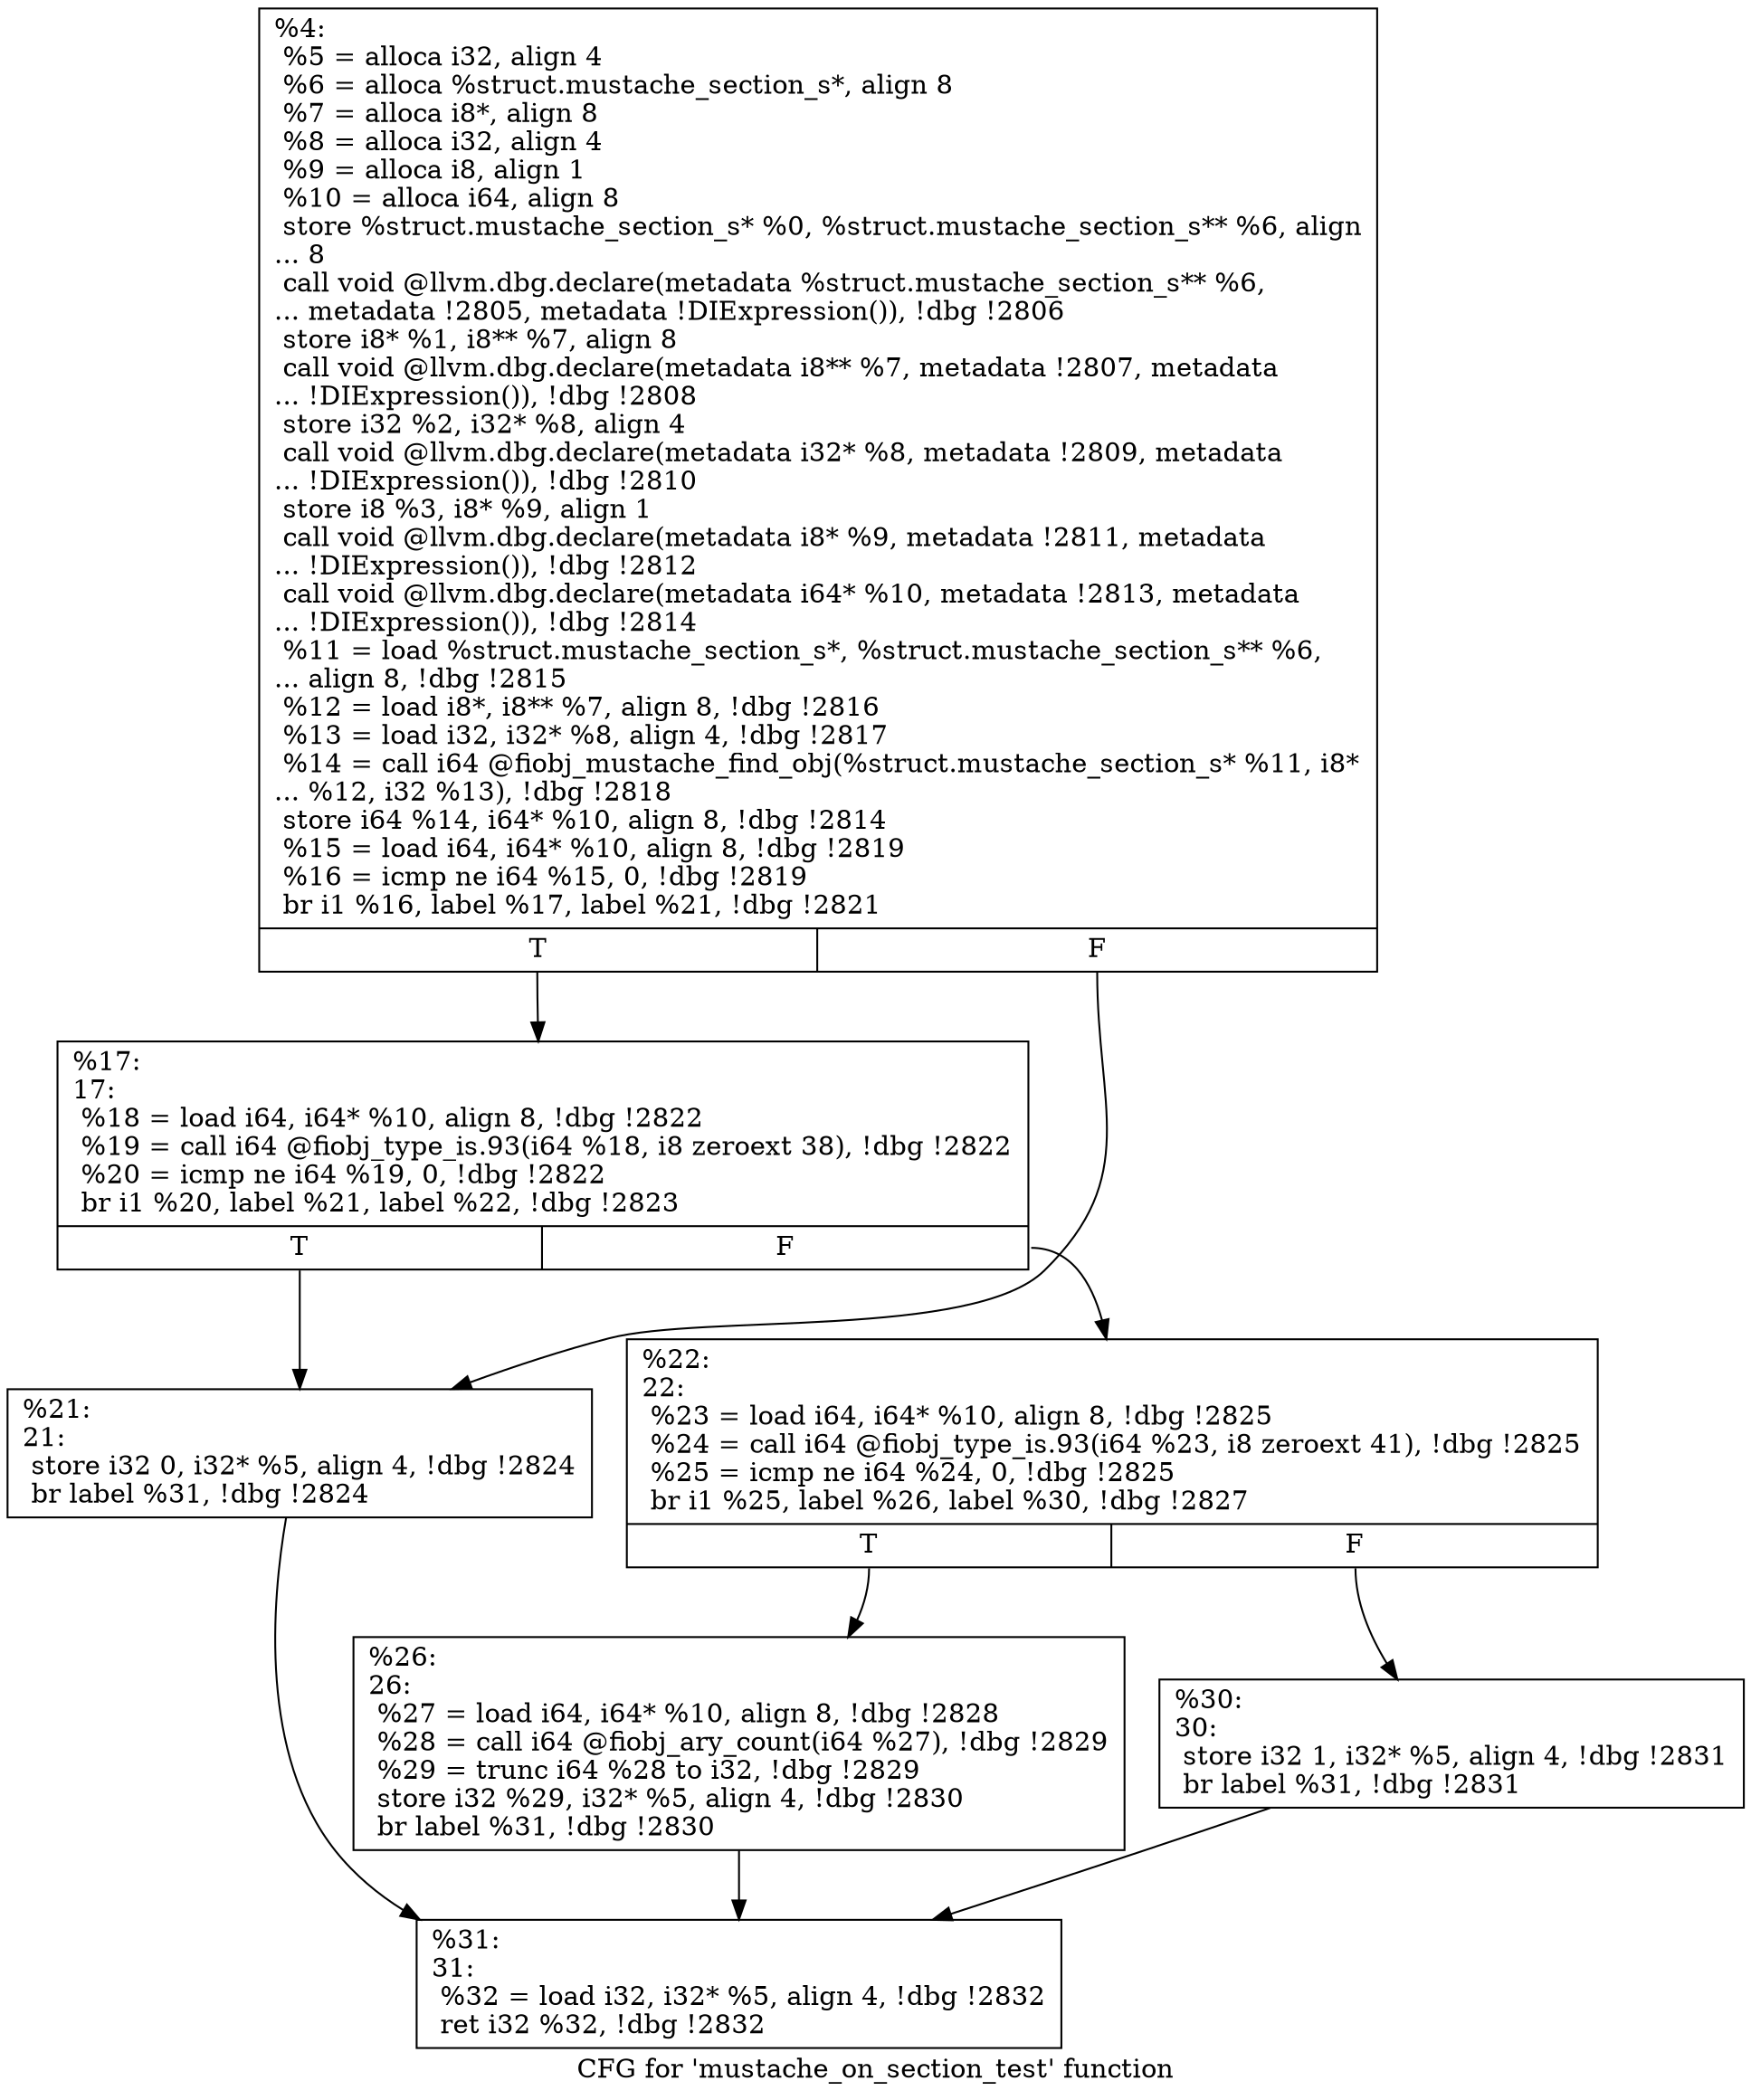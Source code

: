 digraph "CFG for 'mustache_on_section_test' function" {
	label="CFG for 'mustache_on_section_test' function";

	Node0x556851fe4f60 [shape=record,label="{%4:\l  %5 = alloca i32, align 4\l  %6 = alloca %struct.mustache_section_s*, align 8\l  %7 = alloca i8*, align 8\l  %8 = alloca i32, align 4\l  %9 = alloca i8, align 1\l  %10 = alloca i64, align 8\l  store %struct.mustache_section_s* %0, %struct.mustache_section_s** %6, align\l... 8\l  call void @llvm.dbg.declare(metadata %struct.mustache_section_s** %6,\l... metadata !2805, metadata !DIExpression()), !dbg !2806\l  store i8* %1, i8** %7, align 8\l  call void @llvm.dbg.declare(metadata i8** %7, metadata !2807, metadata\l... !DIExpression()), !dbg !2808\l  store i32 %2, i32* %8, align 4\l  call void @llvm.dbg.declare(metadata i32* %8, metadata !2809, metadata\l... !DIExpression()), !dbg !2810\l  store i8 %3, i8* %9, align 1\l  call void @llvm.dbg.declare(metadata i8* %9, metadata !2811, metadata\l... !DIExpression()), !dbg !2812\l  call void @llvm.dbg.declare(metadata i64* %10, metadata !2813, metadata\l... !DIExpression()), !dbg !2814\l  %11 = load %struct.mustache_section_s*, %struct.mustache_section_s** %6,\l... align 8, !dbg !2815\l  %12 = load i8*, i8** %7, align 8, !dbg !2816\l  %13 = load i32, i32* %8, align 4, !dbg !2817\l  %14 = call i64 @fiobj_mustache_find_obj(%struct.mustache_section_s* %11, i8*\l... %12, i32 %13), !dbg !2818\l  store i64 %14, i64* %10, align 8, !dbg !2814\l  %15 = load i64, i64* %10, align 8, !dbg !2819\l  %16 = icmp ne i64 %15, 0, !dbg !2819\l  br i1 %16, label %17, label %21, !dbg !2821\l|{<s0>T|<s1>F}}"];
	Node0x556851fe4f60:s0 -> Node0x556851fe7560;
	Node0x556851fe4f60:s1 -> Node0x556851fe75b0;
	Node0x556851fe7560 [shape=record,label="{%17:\l17:                                               \l  %18 = load i64, i64* %10, align 8, !dbg !2822\l  %19 = call i64 @fiobj_type_is.93(i64 %18, i8 zeroext 38), !dbg !2822\l  %20 = icmp ne i64 %19, 0, !dbg !2822\l  br i1 %20, label %21, label %22, !dbg !2823\l|{<s0>T|<s1>F}}"];
	Node0x556851fe7560:s0 -> Node0x556851fe75b0;
	Node0x556851fe7560:s1 -> Node0x556851fe7600;
	Node0x556851fe75b0 [shape=record,label="{%21:\l21:                                               \l  store i32 0, i32* %5, align 4, !dbg !2824\l  br label %31, !dbg !2824\l}"];
	Node0x556851fe75b0 -> Node0x556851fe76f0;
	Node0x556851fe7600 [shape=record,label="{%22:\l22:                                               \l  %23 = load i64, i64* %10, align 8, !dbg !2825\l  %24 = call i64 @fiobj_type_is.93(i64 %23, i8 zeroext 41), !dbg !2825\l  %25 = icmp ne i64 %24, 0, !dbg !2825\l  br i1 %25, label %26, label %30, !dbg !2827\l|{<s0>T|<s1>F}}"];
	Node0x556851fe7600:s0 -> Node0x556851fe7650;
	Node0x556851fe7600:s1 -> Node0x556851fe76a0;
	Node0x556851fe7650 [shape=record,label="{%26:\l26:                                               \l  %27 = load i64, i64* %10, align 8, !dbg !2828\l  %28 = call i64 @fiobj_ary_count(i64 %27), !dbg !2829\l  %29 = trunc i64 %28 to i32, !dbg !2829\l  store i32 %29, i32* %5, align 4, !dbg !2830\l  br label %31, !dbg !2830\l}"];
	Node0x556851fe7650 -> Node0x556851fe76f0;
	Node0x556851fe76a0 [shape=record,label="{%30:\l30:                                               \l  store i32 1, i32* %5, align 4, !dbg !2831\l  br label %31, !dbg !2831\l}"];
	Node0x556851fe76a0 -> Node0x556851fe76f0;
	Node0x556851fe76f0 [shape=record,label="{%31:\l31:                                               \l  %32 = load i32, i32* %5, align 4, !dbg !2832\l  ret i32 %32, !dbg !2832\l}"];
}
